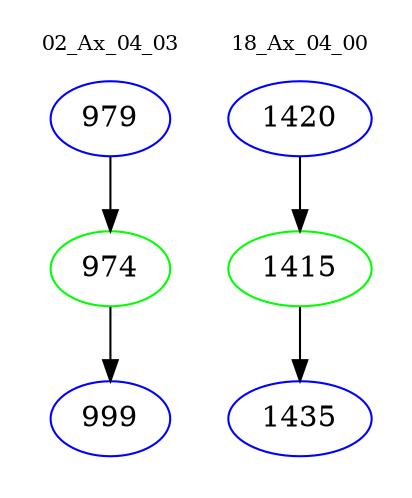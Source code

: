 digraph{
subgraph cluster_0 {
color = white
label = "02_Ax_04_03";
fontsize=10;
T0_979 [label="979", color="blue"]
T0_979 -> T0_974 [color="black"]
T0_974 [label="974", color="green"]
T0_974 -> T0_999 [color="black"]
T0_999 [label="999", color="blue"]
}
subgraph cluster_1 {
color = white
label = "18_Ax_04_00";
fontsize=10;
T1_1420 [label="1420", color="blue"]
T1_1420 -> T1_1415 [color="black"]
T1_1415 [label="1415", color="green"]
T1_1415 -> T1_1435 [color="black"]
T1_1435 [label="1435", color="blue"]
}
}
